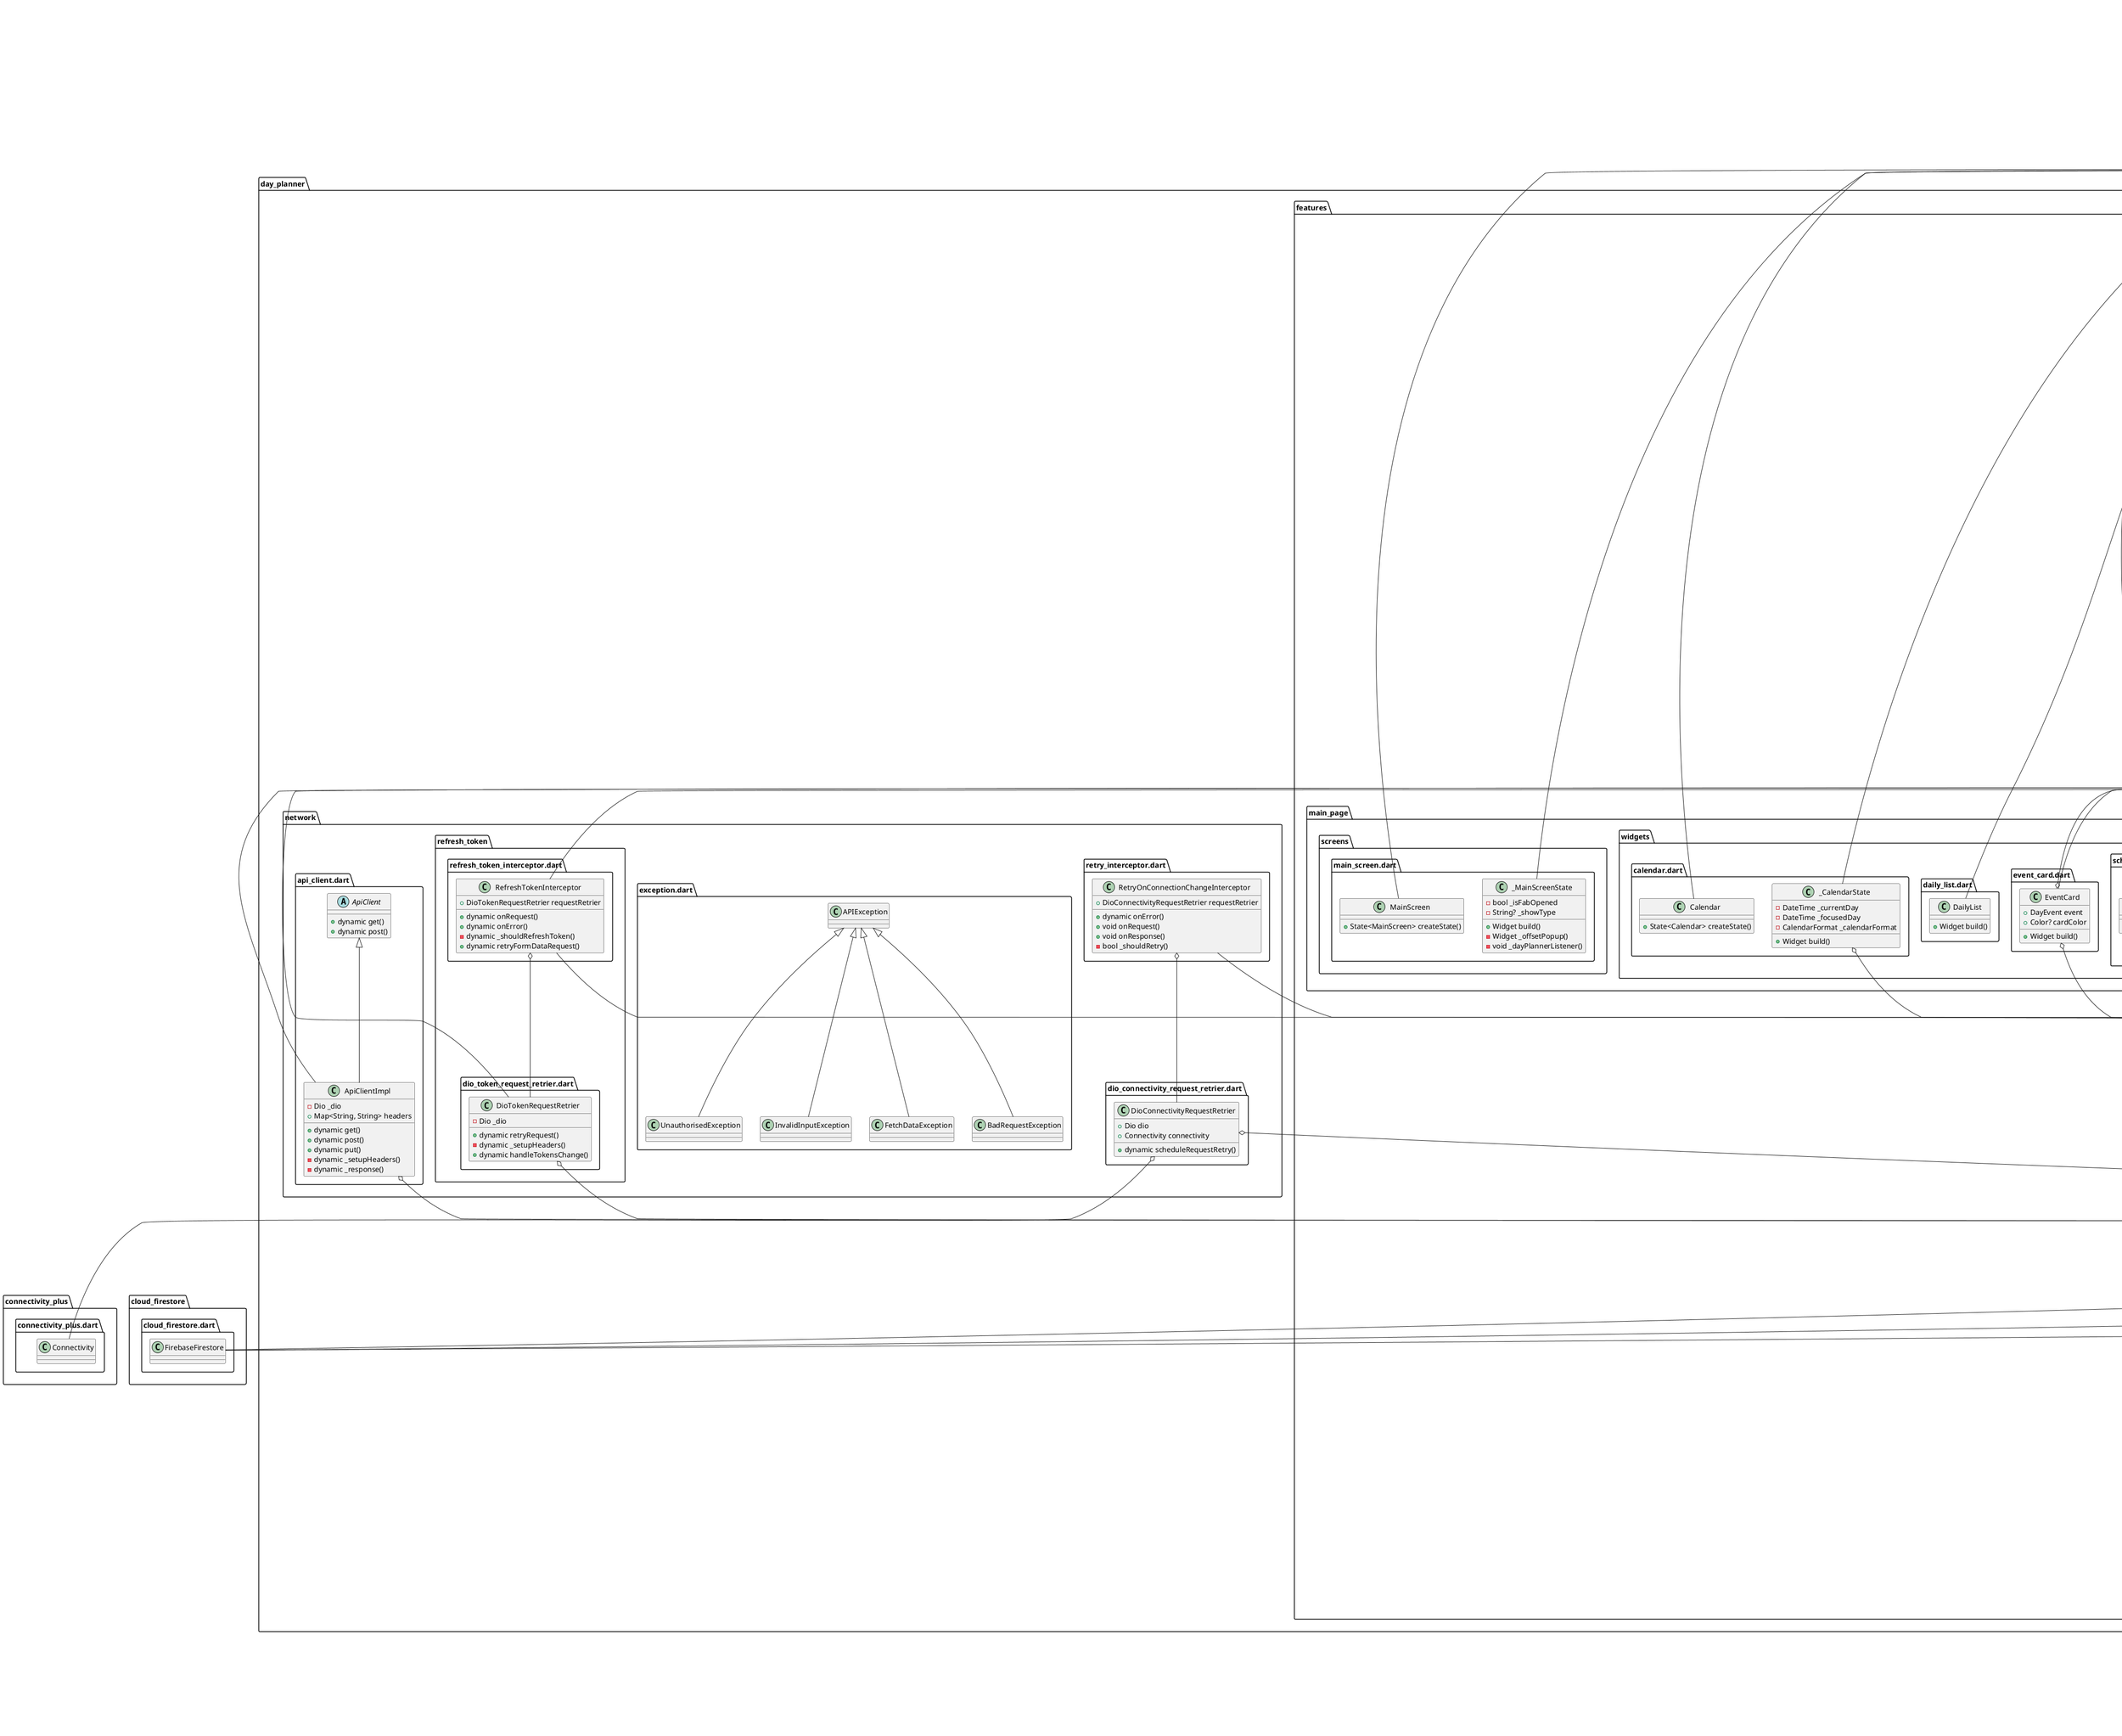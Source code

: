 @startuml
set namespaceSeparator ::

"flutter::src::widgets::framework.dart::State" <|-- "day_planner::application.dart::_ApplicationState"

class "day_planner::math_test.dart::ActivityRecommendation" {
  +List<DayEvent> events
  +Map<String, double> weights
  +Map<String, dynamic> analyzeUserActivities()
  +Map<String, double> normalize()
  +double aggregateScores()
  +List<String> recommendActivities()
}

"day_planner::network::exception.dart::APIException" <|-- "day_planner::network::exception.dart::FetchDataException"

class "day_planner::network::exception.dart::BadRequestException" {
}

"day_planner::network::exception.dart::APIException" <|-- "day_planner::network::exception.dart::BadRequestException"

class "day_planner::network::exception.dart::UnauthorisedException" {
}

"day_planner::network::exception.dart::APIException" <|-- "day_planner::network::exception.dart::UnauthorisedException"

class "day_planner::network::exception.dart::InvalidInputException" {
}

"day_planner::network::exception.dart::APIException" <|-- "day_planner::network::exception.dart::InvalidInputException"

class "day_planner::network::refresh_token::dio_token_request_retrier.dart::DioTokenRequestRetrier" {
  -Dio _dio
  +dynamic retryRequest()
  -dynamic _setupHeaders()
  +dynamic handleTokensChange()
}

"day_planner::network::refresh_token::dio_token_request_retrier.dart::DioTokenRequestRetrier" o-- "dio::src::dio.dart::Dio"
"day_planner::common::services::secure_cache.dart::SecureStorageMixin" <|-- "day_planner::network::refresh_token::dio_token_request_retrier.dart::DioTokenRequestRetrier"

class "day_planner::network::refresh_token::refresh_token_interceptor.dart::RefreshTokenInterceptor" {
  +DioTokenRequestRetrier requestRetrier
  +dynamic onRequest()
  +dynamic onError()
  -dynamic _shouldRefreshToken()
  +dynamic retryFormDataRequest()
}

"day_planner::network::refresh_token::refresh_token_interceptor.dart::RefreshTokenInterceptor" o-- "day_planner::network::refresh_token::dio_token_request_retrier.dart::DioTokenRequestRetrier"
"dio::src::dio_mixin.dart::Interceptor" <|-- "day_planner::network::refresh_token::refresh_token_interceptor.dart::RefreshTokenInterceptor"
"day_planner::common::services::secure_cache.dart::SecureStorageMixin" <|-- "day_planner::network::refresh_token::refresh_token_interceptor.dart::RefreshTokenInterceptor"

class "day_planner::network::retry_interceptor.dart::RetryOnConnectionChangeInterceptor" {
  +DioConnectivityRequestRetrier requestRetrier
  +dynamic onError()
  +void onRequest()
  +void onResponse()
  -bool _shouldRetry()
}

"day_planner::network::retry_interceptor.dart::RetryOnConnectionChangeInterceptor" o-- "day_planner::network::dio_connectivity_request_retrier.dart::DioConnectivityRequestRetrier"
"dio::src::dio_mixin.dart::Interceptor" <|-- "day_planner::network::retry_interceptor.dart::RetryOnConnectionChangeInterceptor"

class "day_planner::network::dio_connectivity_request_retrier.dart::DioConnectivityRequestRetrier" {
  +Dio dio
  +Connectivity connectivity
  +dynamic scheduleRequestRetry()
}

"day_planner::network::dio_connectivity_request_retrier.dart::DioConnectivityRequestRetrier" o-- "dio::src::dio.dart::Dio"
"day_planner::network::dio_connectivity_request_retrier.dart::DioConnectivityRequestRetrier" o-- "connectivity_plus::connectivity_plus.dart::Connectivity"

abstract class "day_planner::network::api_client.dart::ApiClient" {
  +dynamic get()
  +dynamic post()
}

class "day_planner::network::api_client.dart::ApiClientImpl" {
  -Dio _dio
  +Map<String, String> headers
  +dynamic get()
  +dynamic post()
  +dynamic put()
  -dynamic _setupHeaders()
  -dynamic _response()
}

"day_planner::network::api_client.dart::ApiClientImpl" o-- "dio::src::dio.dart::Dio"
"day_planner::network::api_client.dart::ApiClient" <|-- "day_planner::network::api_client.dart::ApiClientImpl"
"day_planner::common::services::secure_cache.dart::SecureStorageMixin" <|-- "day_planner::network::api_client.dart::ApiClientImpl"

abstract class "day_planner::features::day_planner::repositories::events_repository.dart::EventsRepository" {
  +dynamic addEvent()
  +dynamic updateEvent()
  +Stream<QuerySnapshot<DayEvent?>> dayEventStream()
  +dynamic deleteEvent()
  +dynamic addHealthData()
}

class "day_planner::features::day_planner::repositories::events_repository.dart::EventsRepositoryImpl" {
  -FirebaseFirestore _firebaseFirestore
  +dynamic addEvent()
  +dynamic updateEvent()
  +Stream<QuerySnapshot<DayEvent?>> dayEventStream()
  +dynamic deleteEvent()
  +dynamic addHealthData()
}

"day_planner::features::day_planner::repositories::events_repository.dart::EventsRepositoryImpl" o-- "cloud_firestore::cloud_firestore.dart::FirebaseFirestore"
"day_planner::features::day_planner::repositories::events_repository.dart::EventsRepository" <|-- "day_planner::features::day_planner::repositories::events_repository.dart::EventsRepositoryImpl"

class "day_planner::features::day_planner::models::day_event.dart::DayEvent" {
  +String docId
  +String name
  +String category
  +DateTime from
  +DateTime to
  +HealthModel? healthModel
  +List<Object?> props
  +Map<String, dynamic> toJson()
}

"day_planner::features::day_planner::models::day_event.dart::DayEvent" o-- "day_planner::features::health::models::health_model.dart::HealthModel"
"equatable::src::equatable.dart::Equatable" <|-- "day_planner::features::day_planner::models::day_event.dart::DayEvent"

class "day_planner::features::day_planner::models::add_event.dart::AddEventModel" {
  +String name
  +String category
  +DateTime from
  +DateTime to
  +List<Object?> props
  +Map<String, dynamic> toJson()
}

"equatable::src::equatable.dart::Equatable" <|-- "day_planner::features::day_planner::models::add_event.dart::AddEventModel"

class "day_planner::features::day_planner::models::day_planner_status.dart::DayPlannerStatus" {
  +int index
  {static} +List<DayPlannerStatus> values
  {static} +DayPlannerStatus initial
  {static} +DayPlannerStatus loading
  {static} +DayPlannerStatus success
  {static} +DayPlannerStatus updated
  {static} +DayPlannerStatus error
}

"day_planner::features::day_planner::models::day_planner_status.dart::DayPlannerStatus" o-- "day_planner::features::day_planner::models::day_planner_status.dart::DayPlannerStatus"
"dart::core::Enum" <|-- "day_planner::features::day_planner::models::day_planner_status.dart::DayPlannerStatus"

class "day_planner::features::day_planner::models::new_date_time_status.dart::NewDateTimeStatus" {
  +int index
  {static} +List<NewDateTimeStatus> values
  {static} +NewDateTimeStatus initial
  {static} +NewDateTimeStatus checking
  {static} +NewDateTimeStatus success
  {static} +NewDateTimeStatus rangeError
  {static} +NewDateTimeStatus placedError
}

"day_planner::features::day_planner::models::new_date_time_status.dart::NewDateTimeStatus" o-- "day_planner::features::day_planner::models::new_date_time_status.dart::NewDateTimeStatus"
"dart::core::Enum" <|-- "day_planner::features::day_planner::models::new_date_time_status.dart::NewDateTimeStatus"

class "day_planner::features::day_planner::models::current_day_status.dart::CurrentDayStatus" {
  +int index
  {static} +List<CurrentDayStatus> values
  {static} +CurrentDayStatus initial
  {static} +CurrentDayStatus success
  {static} +CurrentDayStatus error
}

"day_planner::features::day_planner::models::current_day_status.dart::CurrentDayStatus" o-- "day_planner::features::day_planner::models::current_day_status.dart::CurrentDayStatus"
"dart::core::Enum" <|-- "day_planner::features::day_planner::models::current_day_status.dart::CurrentDayStatus"

class "day_planner::features::day_planner::screens::view_event_screen.dart::ViewEventScreen" {
  +DayEvent dayEvent
  +State<ViewEventScreen> createState()
}

"day_planner::features::day_planner::screens::view_event_screen.dart::ViewEventScreen" o-- "day_planner::features::day_planner::models::day_event.dart::DayEvent"
"flutter::src::widgets::framework.dart::StatefulWidget" <|-- "day_planner::features::day_planner::screens::view_event_screen.dart::ViewEventScreen"

class "day_planner::features::day_planner::screens::view_event_screen.dart::_ViewEventScreenState" {
  +DayEvent dayEvent
  +void initState()
  +Widget build()
}

"day_planner::features::day_planner::screens::view_event_screen.dart::_ViewEventScreenState" o-- "day_planner::features::day_planner::models::day_event.dart::DayEvent"
"flutter::src::widgets::framework.dart::State" <|-- "day_planner::features::day_planner::screens::view_event_screen.dart::_ViewEventScreenState"

class "day_planner::features::day_planner::screens::add_event_screen.dart::AddEventScreen" {
  +bool isEditMode
  +DayEvent? dayEvent
  +State<AddEventScreen> createState()
}

"day_planner::features::day_planner::screens::add_event_screen.dart::AddEventScreen" o-- "day_planner::features::day_planner::models::day_event.dart::DayEvent"
"flutter::src::widgets::framework.dart::StatefulWidget" <|-- "day_planner::features::day_planner::screens::add_event_screen.dart::AddEventScreen"

class "day_planner::features::day_planner::screens::add_event_screen.dart::_AddEventScreenState" {
  -String? _category
  -TimeOfDay _from
  -TimeOfDay _to
  -TextEditingController _nameController
  +bool isTimeValid
  -String _timeErrorText
  -GlobalKey<FormState> _formKey
  +void initState()
  +Widget build()
  -void _handleAddButtonPress()
  -Widget _timeSelect()
  -DateTime? _formatAndValidateTime()
  -void _dayPlannerListener()
}

"day_planner::features::day_planner::screens::add_event_screen.dart::_AddEventScreenState" o-- "flutter::src::material::time.dart::TimeOfDay"
"day_planner::features::day_planner::screens::add_event_screen.dart::_AddEventScreenState" o-- "flutter::src::widgets::editable_text.dart::TextEditingController"
"day_planner::features::day_planner::screens::add_event_screen.dart::_AddEventScreenState" o-- "flutter::src::widgets::framework.dart::GlobalKey<FormState>"
"flutter::src::widgets::framework.dart::State" <|-- "day_planner::features::day_planner::screens::add_event_screen.dart::_AddEventScreenState"

class "day_planner::features::day_planner::screens::add_event_screen.dart::CalendarDialog" {
  +DayEvent? editedEvent
  +Widget build()
}

"day_planner::features::day_planner::screens::add_event_screen.dart::CalendarDialog" o-- "day_planner::features::day_planner::models::day_event.dart::DayEvent"
"flutter::src::widgets::framework.dart::StatelessWidget" <|-- "day_planner::features::day_planner::screens::add_event_screen.dart::CalendarDialog"

class "day_planner::features::day_planner::widgets::event_steps_data.dart::EventStepsData" {
  +HealthModel healthModel
  +State<EventStepsData> createState()
}

"day_planner::features::day_planner::widgets::event_steps_data.dart::EventStepsData" o-- "day_planner::features::health::models::health_model.dart::HealthModel"
"flutter::src::widgets::framework.dart::StatefulWidget" <|-- "day_planner::features::day_planner::widgets::event_steps_data.dart::EventStepsData"

class "day_planner::features::day_planner::widgets::event_steps_data.dart::_EventStepsDataState" {
  -bool _isExpanded
  -int _collapseLimit
  -void _toggleExpand()
  +Widget build()
}

"flutter::src::widgets::framework.dart::State" <|-- "day_planner::features::day_planner::widgets::event_steps_data.dart::_EventStepsDataState"

class "day_planner::features::day_planner::widgets::time_range_input.dart::TimeRangeInput" {
  +TimeOfDay? from
  +TimeOfDay? to
  +String? editedDocId
  +_TimeRangeInputState createState()
}

"day_planner::features::day_planner::widgets::time_range_input.dart::TimeRangeInput" o-- "flutter::src::material::time.dart::TimeOfDay"
"flutter::src::widgets::framework.dart::StatefulWidget" <|-- "day_planner::features::day_planner::widgets::time_range_input.dart::TimeRangeInput"

class "day_planner::features::day_planner::widgets::time_range_input.dart::_TimeRangeInputState" {
  -TextEditingController _startTimeController
  -TextEditingController _endTimeController
  -Timer? _debounceTimer
  +void initState()
  -void _handleTimeChange()
  -void _triggerFunction()
  +DateTime? parseDateTime()
  +void dispose()
  +Widget build()
}

"day_planner::features::day_planner::widgets::time_range_input.dart::_TimeRangeInputState" o-- "flutter::src::widgets::editable_text.dart::TextEditingController"
"day_planner::features::day_planner::widgets::time_range_input.dart::_TimeRangeInputState" o-- "dart::async::Timer"
"flutter::src::widgets::framework.dart::State" <|-- "day_planner::features::day_planner::widgets::time_range_input.dart::_TimeRangeInputState"

class "day_planner::features::day_planner::widgets::time_range_input.dart::TimeInputFormatter" {
  +TextEditingValue formatEditUpdate()
}

"flutter::src::services::text_formatter.dart::TextInputFormatter" <|-- "day_planner::features::day_planner::widgets::time_range_input.dart::TimeInputFormatter"

class "day_planner::features::day_planner::widgets::event_heart_rate_data.dart::EventHeartRateData" {
  +HealthModel healthModel
  +State<EventHeartRateData> createState()
}

"day_planner::features::day_planner::widgets::event_heart_rate_data.dart::EventHeartRateData" o-- "day_planner::features::health::models::health_model.dart::HealthModel"
"flutter::src::widgets::framework.dart::StatefulWidget" <|-- "day_planner::features::day_planner::widgets::event_heart_rate_data.dart::EventHeartRateData"

class "day_planner::features::day_planner::widgets::event_heart_rate_data.dart::_EventHeartRateDataState" {
  -bool _isExpanded
  -int _collapseLimit
  -void _toggleExpand()
  +Widget build()
}

"flutter::src::widgets::framework.dart::State" <|-- "day_planner::features::day_planner::widgets::event_heart_rate_data.dart::_EventHeartRateDataState"

class "day_planner::features::day_planner::widgets::data_container.dart::DataContainer" {
  +Widget child
  +Widget build()
}

"day_planner::features::day_planner::widgets::data_container.dart::DataContainer" o-- "flutter::src::widgets::framework.dart::Widget"
"flutter::src::widgets::framework.dart::StatelessWidget" <|-- "day_planner::features::day_planner::widgets::data_container.dart::DataContainer"

class "day_planner::features::day_planner::widgets::event_kcal_data.dart::EventKcalData" {
  +HealthModel healthModel
  +Widget build()
}

"day_planner::features::day_planner::widgets::event_kcal_data.dart::EventKcalData" o-- "day_planner::features::health::models::health_model.dart::HealthModel"
"flutter::src::widgets::framework.dart::StatelessWidget" <|-- "day_planner::features::day_planner::widgets::event_kcal_data.dart::EventKcalData"

abstract class "day_planner::features::day_planner::bloc::day_planner_event.dart::DayPlannerEvent" {
}

class "day_planner::features::day_planner::bloc::day_planner_event.dart::AddNewEvent" {
  +String name
  +String category
  +DateTime from
  +DateTime to
}

"day_planner::features::day_planner::bloc::day_planner_event.dart::DayPlannerEvent" <|-- "day_planner::features::day_planner::bloc::day_planner_event.dart::AddNewEvent"

class "day_planner::features::day_planner::bloc::day_planner_event.dart::UpdateEvent" {
  +DayEvent dayEvent
}

"day_planner::features::day_planner::bloc::day_planner_event.dart::UpdateEvent" o-- "day_planner::features::day_planner::models::day_event.dart::DayEvent"
"day_planner::features::day_planner::bloc::day_planner_event.dart::DayPlannerEvent" <|-- "day_planner::features::day_planner::bloc::day_planner_event.dart::UpdateEvent"

class "day_planner::features::day_planner::bloc::day_planner_event.dart::SetDay" {
  +DateTime day
}

"day_planner::features::day_planner::bloc::day_planner_event.dart::DayPlannerEvent" <|-- "day_planner::features::day_planner::bloc::day_planner_event.dart::SetDay"

class "day_planner::features::day_planner::bloc::day_planner_event.dart::ListenToDay" {
  +DateTime day
}

"day_planner::features::day_planner::bloc::day_planner_event.dart::DayPlannerEvent" <|-- "day_planner::features::day_planner::bloc::day_planner_event.dart::ListenToDay"

class "day_planner::features::day_planner::bloc::day_planner_event.dart::ListenToCurrentDay" {
}

"day_planner::features::day_planner::bloc::day_planner_event.dart::DayPlannerEvent" <|-- "day_planner::features::day_planner::bloc::day_planner_event.dart::ListenToCurrentDay"

class "day_planner::features::day_planner::bloc::day_planner_event.dart::DeleteEvent" {
  +String docId
  +DateTime day
}

"day_planner::features::day_planner::bloc::day_planner_event.dart::DayPlannerEvent" <|-- "day_planner::features::day_planner::bloc::day_planner_event.dart::DeleteEvent"

class "day_planner::features::day_planner::bloc::day_planner_event.dart::FetchHealthData" {
  +bool onlyCurrentEvent
  +List<DayEvent>? eventsToFetch
}

"day_planner::features::day_planner::bloc::day_planner_event.dart::DayPlannerEvent" <|-- "day_planner::features::day_planner::bloc::day_planner_event.dart::FetchHealthData"

class "day_planner::features::day_planner::bloc::day_planner_event.dart::StartTimer" {
}

"day_planner::features::day_planner::bloc::day_planner_event.dart::DayPlannerEvent" <|-- "day_planner::features::day_planner::bloc::day_planner_event.dart::StartTimer"

class "day_planner::features::day_planner::bloc::day_planner_event.dart::ValidateNewEventDateTime" {
  +DateTime from
  +DateTime to
  +String? docId
  +bool isEditMode
}

"day_planner::features::day_planner::bloc::day_planner_event.dart::DayPlannerEvent" <|-- "day_planner::features::day_planner::bloc::day_planner_event.dart::ValidateNewEventDateTime"

class "day_planner::features::day_planner::bloc::day_planner_event.dart::ClearAddStatus" {
}

"day_planner::features::day_planner::bloc::day_planner_event.dart::DayPlannerEvent" <|-- "day_planner::features::day_planner::bloc::day_planner_event.dart::ClearAddStatus"

class "day_planner::features::day_planner::bloc::day_planner_state.dart::DayPlannerState" {
  +DayPlannerStatus dayPlannerStatus
  +CurrentDayStatus currentDayStatus
  +DateTime? day
  +AddEventModel? addEventModel
  +List<DayEvent> dayEvents
  +List<DayEvent> currentDayEvents
  +String? errorMessage
  +NewDateTimeStatus newDateTimeStatus
  +List<Object?> props
  +DayPlannerState copyWith()
}

"day_planner::features::day_planner::bloc::day_planner_state.dart::DayPlannerState" o-- "day_planner::features::day_planner::models::day_planner_status.dart::DayPlannerStatus"
"day_planner::features::day_planner::bloc::day_planner_state.dart::DayPlannerState" o-- "day_planner::features::day_planner::models::current_day_status.dart::CurrentDayStatus"
"day_planner::features::day_planner::bloc::day_planner_state.dart::DayPlannerState" o-- "day_planner::features::day_planner::models::add_event.dart::AddEventModel"
"day_planner::features::day_planner::bloc::day_planner_state.dart::DayPlannerState" o-- "day_planner::features::day_planner::models::new_date_time_status.dart::NewDateTimeStatus"
"equatable::src::equatable.dart::Equatable" <|-- "day_planner::features::day_planner::bloc::day_planner_state.dart::DayPlannerState"

class "day_planner::features::day_planner::bloc::day_planner_bloc.dart::DayPlannerBloc" {
  -EventsRepository _eventsRepository
  -HealthService _healthService
  -Timer _timer
  -dynamic _onAddNewEvent()
  -dynamic _onUpdateEvent()
  -void _onSetDay()
  -dynamic _onListenToCurrentDay()
  -dynamic _onListenToDay()
  -dynamic _onDeleteEvent()
  -dynamic _onFetchHealthData()
  -void _onStartTimer()
  -void _onValidateNewEventDateTime()
  -void _onClearAddStatus()
  -List<DayEvent> _getEventsForHealthUpdate()
  -DayEvent? _getCurrentEvent()
  -HealthModel _sortHealthData()
}

"day_planner::features::day_planner::bloc::day_planner_bloc.dart::DayPlannerBloc" o-- "day_planner::features::day_planner::repositories::events_repository.dart::EventsRepository"
"day_planner::features::day_planner::bloc::day_planner_bloc.dart::DayPlannerBloc" o-- "day_planner::features::health::services::health.dart::HealthService"
"day_planner::features::day_planner::bloc::day_planner_bloc.dart::DayPlannerBloc" o-- "dart::async::Timer"
"bloc::src::bloc.dart::Bloc" <|-- "day_planner::features::day_planner::bloc::day_planner_bloc.dart::DayPlannerBloc"

class "day_planner::features::tab_switcher::cubit::tab_switch_cubit.dart::TabsSwitchCubit" {
  +void setTab()
}

"bloc::src::cubit.dart::Cubit" <|-- "day_planner::features::tab_switcher::cubit::tab_switch_cubit.dart::TabsSwitchCubit"

class "day_planner::features::tab_switcher::cubit::tab_switch_cubit.dart::TabsSwitchState" {
  +TabScreen tab
  +String toString()
}

"day_planner::features::tab_switcher::cubit::tab_switch_cubit.dart::TabsSwitchState" o-- "day_planner::features::tab_switcher::cubit::tab_switch_cubit.dart::TabScreen"

class "day_planner::features::tab_switcher::cubit::tab_switch_cubit.dart::TabScreen" {
  +int index
  {static} +List<TabScreen> values
  {static} +TabScreen main
  {static} +TabScreen profile
}

"day_planner::features::tab_switcher::cubit::tab_switch_cubit.dart::TabScreen" o-- "day_planner::features::tab_switcher::cubit::tab_switch_cubit.dart::TabScreen"
"dart::core::Enum" <|-- "day_planner::features::tab_switcher::cubit::tab_switch_cubit.dart::TabScreen"

abstract class "day_planner::features::auth::repositories::auth_repository.dart::AuthRepository" {
  +dynamic verifyPhoneNumber()
  +dynamic signInWithSmsCode()
  +dynamic logOut()
}

class "day_planner::features::auth::repositories::auth_repository.dart::AuthRepositoryImpl" {
  +AuthService authService
  +dynamic verifyPhoneNumber()
  +dynamic signInWithSmsCode()
  +dynamic logOut()
}

"day_planner::features::auth::repositories::auth_repository.dart::AuthRepositoryImpl" o-- "day_planner::features::auth::services::auth_service.dart::AuthService"
"day_planner::features::auth::repositories::auth_repository.dart::AuthRepository" <|-- "day_planner::features::auth::repositories::auth_repository.dart::AuthRepositoryImpl"

class "day_planner::features::auth::screens::phone_verification_screen.dart::PhoneVerificationScreen" {
  +State<PhoneVerificationScreen> createState()
}

"flutter::src::widgets::framework.dart::StatefulWidget" <|-- "day_planner::features::auth::screens::phone_verification_screen.dart::PhoneVerificationScreen"

class "day_planner::features::auth::screens::phone_verification_screen.dart::_PhoneVerificationScreenState" {
  -TextEditingController _controller
  +FocusNode focusNode
  +Widget build()
  -void _loginListener()
}

"day_planner::features::auth::screens::phone_verification_screen.dart::_PhoneVerificationScreenState" o-- "flutter::src::widgets::editable_text.dart::TextEditingController"
"day_planner::features::auth::screens::phone_verification_screen.dart::_PhoneVerificationScreenState" o-- "flutter::src::widgets::focus_manager.dart::FocusNode"
"flutter::src::widgets::framework.dart::State" <|-- "day_planner::features::auth::screens::phone_verification_screen.dart::_PhoneVerificationScreenState"

class "day_planner::features::auth::screens::auth_screen.dart::AuthScreen" {
  +State<AuthScreen> createState()
}

"flutter::src::widgets::framework.dart::StatefulWidget" <|-- "day_planner::features::auth::screens::auth_screen.dart::AuthScreen"

class "day_planner::features::auth::screens::auth_screen.dart::_AuthScreenState" {
  -TextEditingController _controller
  -PhoneNumber? _phoneNumber
  -bool _isPhoneNumberValid
  +Widget build()
  -void _handlePhoneNumber()
  +bool isValid()
  -void _authListener()
}

"day_planner::features::auth::screens::auth_screen.dart::_AuthScreenState" o-- "flutter::src::widgets::editable_text.dart::TextEditingController"
"day_planner::features::auth::screens::auth_screen.dart::_AuthScreenState" o-- "intl_phone_number_input::src::utils::phone_number.dart::PhoneNumber"
"flutter::src::widgets::framework.dart::State" <|-- "day_planner::features::auth::screens::auth_screen.dart::_AuthScreenState"

class "day_planner::features::auth::services::auth_service.dart::AuthService" {
  -FirebaseAuth _firebaseAuth
  +dynamic verifyPhoneNumber()
  +dynamic signInWithSmsCode()
  +dynamic logOut()
}

"day_planner::features::auth::services::auth_service.dart::AuthService" o-- "firebase_auth::firebase_auth.dart::FirebaseAuth"

class "day_planner::features::auth::bloc::auth_bloc.dart::AuthBloc" {
  -AuthRepository _authRepository
  -dynamic _onVerifyPhoneNumber()
  -void _onSignInWithPhoneNumberFailed()
  -dynamic _onUpdatePhoneToken()
  -dynamic _onSignInWithSmsCode()
  -dynamic _onLogOut()
  -void _onSetAuthStatus()
}

"day_planner::features::auth::bloc::auth_bloc.dart::AuthBloc" o-- "day_planner::features::auth::repositories::auth_repository.dart::AuthRepository"
"bloc::src::bloc.dart::Bloc" <|-- "day_planner::features::auth::bloc::auth_bloc.dart::AuthBloc"

abstract class "day_planner::features::auth::bloc::auth_bloc.dart::AuthEvent" {
}

class "day_planner::features::auth::bloc::auth_bloc.dart::VerifyPhoneNumber" {
  +PhoneNumber phoneNumber
}

"day_planner::features::auth::bloc::auth_bloc.dart::VerifyPhoneNumber" o-- "intl_phone_number_input::src::utils::phone_number.dart::PhoneNumber"
"day_planner::features::auth::bloc::auth_bloc.dart::AuthEvent" <|-- "day_planner::features::auth::bloc::auth_bloc.dart::VerifyPhoneNumber"

class "day_planner::features::auth::bloc::auth_bloc.dart::UpdatePhoneToken" {
  +String verificationId
}

"day_planner::features::auth::bloc::auth_bloc.dart::AuthEvent" <|-- "day_planner::features::auth::bloc::auth_bloc.dart::UpdatePhoneToken"

class "day_planner::features::auth::bloc::auth_bloc.dart::SignInWithSmsCode" {
  +String smsCode
}

"day_planner::features::auth::bloc::auth_bloc.dart::AuthEvent" <|-- "day_planner::features::auth::bloc::auth_bloc.dart::SignInWithSmsCode"

class "day_planner::features::auth::bloc::auth_bloc.dart::SignInWithPhoneNumberFailed" {
}

"day_planner::features::auth::bloc::auth_bloc.dart::AuthEvent" <|-- "day_planner::features::auth::bloc::auth_bloc.dart::SignInWithPhoneNumberFailed"

class "day_planner::features::auth::bloc::auth_bloc.dart::SetAuthStatus" {
  +AuthStatus status
}

"day_planner::features::auth::bloc::auth_bloc.dart::SetAuthStatus" o-- "day_planner::features::auth::bloc::auth_bloc.dart::AuthStatus"
"day_planner::features::auth::bloc::auth_bloc.dart::AuthEvent" <|-- "day_planner::features::auth::bloc::auth_bloc.dart::SetAuthStatus"

class "day_planner::features::auth::bloc::auth_bloc.dart::LogOut" {
}

"day_planner::features::auth::bloc::auth_bloc.dart::AuthEvent" <|-- "day_planner::features::auth::bloc::auth_bloc.dart::LogOut"

class "day_planner::features::auth::bloc::auth_bloc.dart::AuthState" {
  +String? phoneNumber
  +String verificationId
  +LoginStatus loginStatus
  +AuthStatus authStatus
  +bool isNewUser
  +List<Object?> props
  +AuthState copyWith()
}

"day_planner::features::auth::bloc::auth_bloc.dart::AuthState" o-- "day_planner::features::auth::bloc::auth_bloc.dart::LoginStatus"
"day_planner::features::auth::bloc::auth_bloc.dart::AuthState" o-- "day_planner::features::auth::bloc::auth_bloc.dart::AuthStatus"
"equatable::src::equatable.dart::Equatable" <|-- "day_planner::features::auth::bloc::auth_bloc.dart::AuthState"

class "day_planner::features::auth::bloc::auth_bloc.dart::LoginStatus" {
  +int index
  {static} +List<LoginStatus> values
  {static} +LoginStatus initial
  {static} +LoginStatus error
  {static} +LoginStatus success
  {static} +LoginStatus loading
  {static} +LoginStatus codeSent
}

"day_planner::features::auth::bloc::auth_bloc.dart::LoginStatus" o-- "day_planner::features::auth::bloc::auth_bloc.dart::LoginStatus"
"dart::core::Enum" <|-- "day_planner::features::auth::bloc::auth_bloc.dart::LoginStatus"

class "day_planner::features::auth::bloc::auth_bloc.dart::AuthStatus" {
  +int index
  {static} +List<AuthStatus> values
  {static} +AuthStatus loggedIn
  {static} +AuthStatus loggedOut
}

"day_planner::features::auth::bloc::auth_bloc.dart::AuthStatus" o-- "day_planner::features::auth::bloc::auth_bloc.dart::AuthStatus"
"dart::core::Enum" <|-- "day_planner::features::auth::bloc::auth_bloc.dart::AuthStatus"

class "day_planner::features::health::models::kcal.dart::Kcal" {
  +double kcal
  +DateTime dateTime
  +List<Object?> props
  +Map<String, dynamic> toJson()
}

"equatable::src::equatable.dart::Equatable" <|-- "day_planner::features::health::models::kcal.dart::Kcal"

class "day_planner::features::health::models::steps.dart::Steps" {
  +int steps
  +DateTime dateTime
  +List<Object?> props
  +Map<String, dynamic> toJson()
}

"equatable::src::equatable.dart::Equatable" <|-- "day_planner::features::health::models::steps.dart::Steps"

class "day_planner::features::health::models::health_model.dart::HealthModel" {
  +List<Steps>? steps
  +List<HeartRate>? heartRate
  +List<Kcal>? kcal
  +int? bloodPressure
  +int? totalSteps
  +int? averageHeartRate
  +double? totalKcal
  +List<Object?> props
  +Map<String, dynamic> toJson()
}

"equatable::src::equatable.dart::Equatable" <|-- "day_planner::features::health::models::health_model.dart::HealthModel"

class "day_planner::features::health::models::heart_rate.dart::HeartRate" {
  +int heartRate
  +DateTime dateTime
  +List<Object?> props
  +Map<String, dynamic> toJson()
}

"equatable::src::equatable.dart::Equatable" <|-- "day_planner::features::health::models::heart_rate.dart::HeartRate"

class "day_planner::features::health::services::health.dart::HealthService" {
  -Health _health
  +List<HealthDataType> types
  {static} +Map<HealthDataType, HealthDataAggregateMethod> methods
  +dynamic init()
  +dynamic requestPermission()
  +dynamic fetchHealthData()
}

"day_planner::features::health::services::health.dart::HealthService" o-- "health::health.dart::Health"

class "day_planner::features::health::services::health.dart::HealthDataAggregateMethod" {
  +int index
  {static} +List<HealthDataAggregateMethod> values
  {static} +HealthDataAggregateMethod sum
  {static} +HealthDataAggregateMethod average
}

"day_planner::features::health::services::health.dart::HealthDataAggregateMethod" o-- "day_planner::features::health::services::health.dart::HealthDataAggregateMethod"
"dart::core::Enum" <|-- "day_planner::features::health::services::health.dart::HealthDataAggregateMethod"

class "day_planner::features::health::bloc::health_bloc.dart::HealthBloc" {
  -HealthService _healthService
  -dynamic _onInitHealth()
}

"day_planner::features::health::bloc::health_bloc.dart::HealthBloc" o-- "day_planner::features::health::services::health.dart::HealthService"
"bloc::src::bloc.dart::Bloc" <|-- "day_planner::features::health::bloc::health_bloc.dart::HealthBloc"

abstract class "day_planner::features::health::bloc::health_bloc.dart::HealthEvent" {
}

class "day_planner::features::health::bloc::health_bloc.dart::InitHealth" {
}

"day_planner::features::health::bloc::health_bloc.dart::HealthEvent" <|-- "day_planner::features::health::bloc::health_bloc.dart::InitHealth"

class "day_planner::features::health::bloc::health_bloc.dart::HealthState" {
  +HealthInitStatus healthInitStatus
  +List<Object?> props
  +HealthState copyWith()
}

"day_planner::features::health::bloc::health_bloc.dart::HealthState" o-- "day_planner::features::health::bloc::health_bloc.dart::HealthInitStatus"
"equatable::src::equatable.dart::Equatable" <|-- "day_planner::features::health::bloc::health_bloc.dart::HealthState"

class "day_planner::features::health::bloc::health_bloc.dart::HealthInitStatus" {
  +int index
  {static} +List<HealthInitStatus> values
  {static} +HealthInitStatus initial
  {static} +HealthInitStatus loading
  {static} +HealthInitStatus success
  {static} +HealthInitStatus declined
  {static} +HealthInitStatus error
}

"day_planner::features::health::bloc::health_bloc.dart::HealthInitStatus" o-- "day_planner::features::health::bloc::health_bloc.dart::HealthInitStatus"
"dart::core::Enum" <|-- "day_planner::features::health::bloc::health_bloc.dart::HealthInitStatus"

abstract class "day_planner::features::profile::repositories::profile_repository.dart::ProfileRepository" {
  +dynamic addProfile()
  +Query<UserProfile> fetchUser()
  +dynamic updateUser()
}

class "day_planner::features::profile::repositories::profile_repository.dart::ProfileRepositoryImpl" {
  -FirebaseFirestore _firebaseFirestore
  +dynamic addProfile()
  +Query<UserProfile> fetchUser()
  +dynamic updateUser()
}

"day_planner::features::profile::repositories::profile_repository.dart::ProfileRepositoryImpl" o-- "cloud_firestore::cloud_firestore.dart::FirebaseFirestore"
"day_planner::features::profile::repositories::profile_repository.dart::ProfileRepository" <|-- "day_planner::features::profile::repositories::profile_repository.dart::ProfileRepositoryImpl"

class "day_planner::features::profile::models::user_profile.dart::UserProfile" {
  +String uid
  +String name
  +String phoneNumber
  +List<Object?> props
  +Map<String, dynamic> toJson()
}

"equatable::src::equatable.dart::Equatable" <|-- "day_planner::features::profile::models::user_profile.dart::UserProfile"

class "day_planner::features::profile::screens::profile_screen.dart::ProfileScreen" {
  +State<ProfileScreen> createState()
}

"flutter::src::widgets::framework.dart::StatefulWidget" <|-- "day_planner::features::profile::screens::profile_screen.dart::ProfileScreen"

class "day_planner::features::profile::screens::profile_screen.dart::_ProfileScreenState" {
  -TextEditingController _nameController
  -bool _isEditMode
  +Widget build()
  -void _profileListener()
}

"day_planner::features::profile::screens::profile_screen.dart::_ProfileScreenState" o-- "flutter::src::widgets::editable_text.dart::TextEditingController"
"flutter::src::widgets::framework.dart::State" <|-- "day_planner::features::profile::screens::profile_screen.dart::_ProfileScreenState"

class "day_planner::features::profile::bloc::profile_state.dart::ProfileState" {
  +UserProfile? userProfile
  +ProfileStatus profileStatus
  +List<Object?> props
  +ProfileState copyWith()
}

"day_planner::features::profile::bloc::profile_state.dart::ProfileState" o-- "day_planner::features::profile::models::user_profile.dart::UserProfile"
"day_planner::features::profile::bloc::profile_state.dart::ProfileState" o-- "day_planner::features::profile::bloc::profile_state.dart::ProfileStatus"
"equatable::src::equatable.dart::Equatable" <|-- "day_planner::features::profile::bloc::profile_state.dart::ProfileState"

class "day_planner::features::profile::bloc::profile_state.dart::ProfileStatus" {
  +int index
  {static} +List<ProfileStatus> values
  {static} +ProfileStatus initial
  {static} +ProfileStatus loading
  {static} +ProfileStatus success
  {static} +ProfileStatus error
}

"day_planner::features::profile::bloc::profile_state.dart::ProfileStatus" o-- "day_planner::features::profile::bloc::profile_state.dart::ProfileStatus"
"dart::core::Enum" <|-- "day_planner::features::profile::bloc::profile_state.dart::ProfileStatus"

class "day_planner::features::profile::bloc::profile_bloc.dart::ProfileBloc" {
  -ProfileRepository _profileRepository
  -dynamic _onAddUser()
  -void _onListenToUser()
  -void _onFetchUser()
  -void _onUpdateUser()
}

"day_planner::features::profile::bloc::profile_bloc.dart::ProfileBloc" o-- "day_planner::features::profile::repositories::profile_repository.dart::ProfileRepository"
"bloc::src::bloc.dart::Bloc" <|-- "day_planner::features::profile::bloc::profile_bloc.dart::ProfileBloc"

class "day_planner::features::profile::bloc::profile_event.dart::ProfileEvent" {
}

class "day_planner::features::profile::bloc::profile_event.dart::AddUser" {
  +User user
}

"day_planner::features::profile::bloc::profile_event.dart::AddUser" o-- "firebase_auth::firebase_auth.dart::User"
"day_planner::features::profile::bloc::profile_event.dart::ProfileEvent" <|-- "day_planner::features::profile::bloc::profile_event.dart::AddUser"

class "day_planner::features::profile::bloc::profile_event.dart::ListenToUser" {
}

"day_planner::features::profile::bloc::profile_event.dart::ProfileEvent" <|-- "day_planner::features::profile::bloc::profile_event.dart::ListenToUser"

class "day_planner::features::profile::bloc::profile_event.dart::FetchUser" {
  +UserProfile userProfile
}

"day_planner::features::profile::bloc::profile_event.dart::FetchUser" o-- "day_planner::features::profile::models::user_profile.dart::UserProfile"
"day_planner::features::profile::bloc::profile_event.dart::ProfileEvent" <|-- "day_planner::features::profile::bloc::profile_event.dart::FetchUser"

class "day_planner::features::profile::bloc::profile_event.dart::UpdateUser" {
  +String? name
}

"day_planner::features::profile::bloc::profile_event.dart::ProfileEvent" <|-- "day_planner::features::profile::bloc::profile_event.dart::UpdateUser"

class "day_planner::features::theme::theme_info.dart::TextStyles" {
  {static} +TextStyle notifierTextLabel
}

"day_planner::features::theme::theme_info.dart::TextStyles" o-- "flutter::src::painting::text_style.dart::TextStyle"

class "day_planner::features::theme::theme_info.dart::MaterialTheme" {
  +TextTheme textTheme
  +List<ExtendedColor> extendedColors
  {static} +MaterialScheme lightScheme()
  +ThemeData light()
  {static} +MaterialScheme lightMediumContrastScheme()
  +ThemeData lightMediumContrast()
  {static} +MaterialScheme lightHighContrastScheme()
  +ThemeData lightHighContrast()
  {static} +MaterialScheme darkScheme()
  +ThemeData dark()
  {static} +MaterialScheme darkMediumContrastScheme()
  +ThemeData darkMediumContrast()
  {static} +MaterialScheme darkHighContrastScheme()
  +ThemeData darkHighContrast()
  +ThemeData theme()
}

"day_planner::features::theme::theme_info.dart::MaterialTheme" o-- "flutter::src::material::text_theme.dart::TextTheme"

class "day_planner::features::theme::theme_info.dart::MaterialScheme" {
  +Brightness brightness
  +Color primary
  +Color surfaceTint
  +Color onPrimary
  +Color primaryContainer
  +Color onPrimaryContainer
  +Color secondary
  +Color onSecondary
  +Color secondaryContainer
  +Color onSecondaryContainer
  +Color tertiary
  +Color onTertiary
  +Color tertiaryContainer
  +Color onTertiaryContainer
  +Color error
  +Color onError
  +Color errorContainer
  +Color onErrorContainer
  +Color background
  +Color onBackground
  +Color surface
  +Color onSurface
  +Color surfaceVariant
  +Color onSurfaceVariant
  +Color outline
  +Color outlineVariant
  +Color shadow
  +Color scrim
  +Color inverseSurface
  +Color inverseOnSurface
  +Color inversePrimary
  +Color primaryFixed
  +Color onPrimaryFixed
  +Color primaryFixedDim
  +Color onPrimaryFixedVariant
  +Color secondaryFixed
  +Color onSecondaryFixed
  +Color secondaryFixedDim
  +Color onSecondaryFixedVariant
  +Color tertiaryFixed
  +Color onTertiaryFixed
  +Color tertiaryFixedDim
  +Color onTertiaryFixedVariant
  +Color surfaceDim
  +Color surfaceBright
  +Color surfaceContainerLowest
  +Color surfaceContainerLow
  +Color surfaceContainer
  +Color surfaceContainerHigh
  +Color surfaceContainerHighest
}

"day_planner::features::theme::theme_info.dart::MaterialScheme" o-- "dart::ui::Brightness"
"day_planner::features::theme::theme_info.dart::MaterialScheme" o-- "dart::ui::Color"

class "day_planner::features::theme::theme_info.dart::ExtendedColor" {
  +Color seed
  +Color value
  +ColorFamily light
  +ColorFamily lightHighContrast
  +ColorFamily lightMediumContrast
  +ColorFamily dark
  +ColorFamily darkHighContrast
  +ColorFamily darkMediumContrast
}

"day_planner::features::theme::theme_info.dart::ExtendedColor" o-- "dart::ui::Color"
"day_planner::features::theme::theme_info.dart::ExtendedColor" o-- "day_planner::features::theme::theme_info.dart::ColorFamily"

class "day_planner::features::theme::theme_info.dart::ColorFamily" {
  +Color color
  +Color onColor
  +Color colorContainer
  +Color onColorContainer
}

"day_planner::features::theme::theme_info.dart::ColorFamily" o-- "dart::ui::Color"

class "day_planner::features::theme::bloc::theme_bloc.dart::ThemeBloc" {
  -Box<dynamic> _themeBox
  +void switchTheme()
}

"day_planner::features::theme::bloc::theme_bloc.dart::ThemeBloc" o-- "hive::hive.dart::Box<dynamic>"
"bloc::src::bloc.dart::Bloc" <|-- "day_planner::features::theme::bloc::theme_bloc.dart::ThemeBloc"

abstract class "day_planner::features::theme::bloc::theme_bloc.dart::ThemeEvent" {
  +List<Object> props
}

"equatable::src::equatable.dart::Equatable" <|-- "day_planner::features::theme::bloc::theme_bloc.dart::ThemeEvent"

class "day_planner::features::theme::bloc::theme_bloc.dart::SetTheme" {
  +ThemeMode themeMode
  +List<Object> props
}

"day_planner::features::theme::bloc::theme_bloc.dart::SetTheme" o-- "flutter::src::material::app.dart::ThemeMode"
"day_planner::features::theme::bloc::theme_bloc.dart::ThemeEvent" <|-- "day_planner::features::theme::bloc::theme_bloc.dart::SetTheme"

class "day_planner::features::theme::bloc::theme_bloc.dart::InitTheme" {
  +List<Object> props
}

"day_planner::features::theme::bloc::theme_bloc.dart::ThemeEvent" <|-- "day_planner::features::theme::bloc::theme_bloc.dart::InitTheme"

class "day_planner::features::theme::bloc::theme_bloc.dart::ThemeState" {
  +ThemeMode themeMode
  +List<Object> props
  +ThemeState copyWith()
  +ThemeData getThemeData()
}

"day_planner::features::theme::bloc::theme_bloc.dart::ThemeState" o-- "flutter::src::material::app.dart::ThemeMode"
"equatable::src::equatable.dart::Equatable" <|-- "day_planner::features::theme::bloc::theme_bloc.dart::ThemeState"

class "day_planner::features::main_page::screens::main_screen.dart::MainScreen" {
  +State<MainScreen> createState()
}

"flutter::src::widgets::framework.dart::StatefulWidget" <|-- "day_planner::features::main_page::screens::main_screen.dart::MainScreen"

class "day_planner::features::main_page::screens::main_screen.dart::_MainScreenState" {
  -bool _isFabOpened
  -String? _showType
  +Widget build()
  -Widget _offsetPopup()
  -void _dayPlannerListener()
}

"flutter::src::widgets::framework.dart::State" <|-- "day_planner::features::main_page::screens::main_screen.dart::_MainScreenState"

class "day_planner::features::main_page::widgets::calendar.dart::Calendar" {
  +State<Calendar> createState()
}

"flutter::src::widgets::framework.dart::StatefulWidget" <|-- "day_planner::features::main_page::widgets::calendar.dart::Calendar"

class "day_planner::features::main_page::widgets::calendar.dart::_CalendarState" {
  -DateTime _currentDay
  -DateTime _focusedDay
  -CalendarFormat _calendarFormat
  +Widget build()
}

"day_planner::features::main_page::widgets::calendar.dart::_CalendarState" o-- "table_calendar::src::shared::utils.dart::CalendarFormat"
"flutter::src::widgets::framework.dart::State" <|-- "day_planner::features::main_page::widgets::calendar.dart::_CalendarState"

class "day_planner::features::main_page::widgets::daily_list.dart::DailyList" {
  +Widget build()
}

"flutter::src::widgets::framework.dart::StatelessWidget" <|-- "day_planner::features::main_page::widgets::daily_list.dart::DailyList"

class "day_planner::features::main_page::widgets::event_card.dart::EventCard" {
  +DayEvent event
  +Color? cardColor
  +Widget build()
}

"day_planner::features::main_page::widgets::event_card.dart::EventCard" o-- "day_planner::features::day_planner::models::day_event.dart::DayEvent"
"day_planner::features::main_page::widgets::event_card.dart::EventCard" o-- "dart::ui::Color"
"flutter::src::widgets::framework.dart::StatelessWidget" <|-- "day_planner::features::main_page::widgets::event_card.dart::EventCard"

class "day_planner::features::main_page::widgets::schedule_list.dart::ScheduleViewWrapper" {
  +AddEventModel? addNewEvent
  +Widget build()
}

"day_planner::features::main_page::widgets::schedule_list.dart::ScheduleViewWrapper" o-- "day_planner::features::day_planner::models::add_event.dart::AddEventModel"
"flutter::src::widgets::framework.dart::StatelessWidget" <|-- "day_planner::features::main_page::widgets::schedule_list.dart::ScheduleViewWrapper"

class "day_planner::features::main_page::widgets::schedule_list.dart::ScheduleManageEventView" {
  +AddEventModel? addNewEvent
  +List<DayEvent> dayEvents
  +DateTime? day
  +Widget build()
}

"day_planner::features::main_page::widgets::schedule_list.dart::ScheduleManageEventView" o-- "day_planner::features::day_planner::models::add_event.dart::AddEventModel"
"flutter::src::widgets::framework.dart::StatelessWidget" <|-- "day_planner::features::main_page::widgets::schedule_list.dart::ScheduleManageEventView"

class "day_planner::features::main_page::widgets::schedule_list.dart::ScheduleView" {
  +AddEventModel? addNewEvent
  +List<DayEvent> events
  +DateTime? day
  +Widget build()
}

"day_planner::features::main_page::widgets::schedule_list.dart::ScheduleView" o-- "day_planner::features::day_planner::models::add_event.dart::AddEventModel"
"flutter::src::widgets::framework.dart::StatelessWidget" <|-- "day_planner::features::main_page::widgets::schedule_list.dart::ScheduleView"

class "day_planner::features::main_page::widgets::schedule_list.dart::TimeSlotRow" {
  +TimeOfDay time
  +Widget build()
}

"day_planner::features::main_page::widgets::schedule_list.dart::TimeSlotRow" o-- "flutter::src::material::time.dart::TimeOfDay"
"flutter::src::widgets::framework.dart::StatelessWidget" <|-- "day_planner::features::main_page::widgets::schedule_list.dart::TimeSlotRow"

class "day_planner::features::main_page::widgets::schedule_list.dart::TimeLine" {
  +State<TimeLine> createState()
}

"flutter::src::widgets::framework.dart::StatefulWidget" <|-- "day_planner::features::main_page::widgets::schedule_list.dart::TimeLine"

class "day_planner::features::main_page::widgets::schedule_list.dart::_TimeLineState" {
  +int nowHour
  +int nowMinute
  -Timer _timeTimer
  +void initState()
  +void dispose()
  +Widget build()
}

"day_planner::features::main_page::widgets::schedule_list.dart::_TimeLineState" o-- "dart::async::Timer"
"flutter::src::widgets::framework.dart::State" <|-- "day_planner::features::main_page::widgets::schedule_list.dart::_TimeLineState"

class "day_planner::features::main_page::widgets::schedule_list.dart::PositionedEventCard" {
  +DayEvent event
  +Widget build()
}

"day_planner::features::main_page::widgets::schedule_list.dart::PositionedEventCard" o-- "day_planner::features::day_planner::models::day_event.dart::DayEvent"
"flutter::src::widgets::framework.dart::StatelessWidget" <|-- "day_planner::features::main_page::widgets::schedule_list.dart::PositionedEventCard"

class "day_planner::features::main_page::widgets::event_tile.dart::EventTile" {
  +bool isCurrEvent
  +DayEvent dayEvent
  +Widget build()
}

"day_planner::features::main_page::widgets::event_tile.dart::EventTile" o-- "day_planner::features::day_planner::models::day_event.dart::DayEvent"
"flutter::src::widgets::framework.dart::StatelessWidget" <|-- "day_planner::features::main_page::widgets::event_tile.dart::EventTile"

abstract class "day_planner::features::day_recomendations::repository::recommendations_repository.dart::RecommendationsRepository" {
  +dynamic rangeHealthData()
}

class "day_planner::features::day_recomendations::repository::recommendations_repository.dart::RecommendationsRepositoryImpl" {
  -FirebaseFirestore _firebaseFirestore
  +dynamic rangeHealthData()
}

"day_planner::features::day_recomendations::repository::recommendations_repository.dart::RecommendationsRepositoryImpl" o-- "cloud_firestore::cloud_firestore.dart::FirebaseFirestore"
"day_planner::features::day_recomendations::repository::recommendations_repository.dart::RecommendationsRepository" <|-- "day_planner::features::day_recomendations::repository::recommendations_repository.dart::RecommendationsRepositoryImpl"

class "day_planner::features::day_recomendations::models::recommendation.dart::Recommendation" {
  +RecommendationType recommendationType
  +bool isPositive
  +double value
  +String toString()
}

"day_planner::features::day_recomendations::models::recommendation.dart::Recommendation" o-- "day_planner::features::day_recomendations::models::recommendation_type.dart::RecommendationType"

class "day_planner::features::day_recomendations::models::repeated_time_slot.dart::RepeatedTimeSlot" {
  +String category
  +int count
  +void increment()
}

class "day_planner::features::day_recomendations::models::recommendation_type.dart::RecommendationType" {
  +int index
  {static} +List<RecommendationType> values
  {static} +RecommendationType steps
  {static} +RecommendationType kcal
  {static} +RecommendationType sportActivity
}

"day_planner::features::day_recomendations::models::recommendation_type.dart::RecommendationType" o-- "day_planner::features::day_recomendations::models::recommendation_type.dart::RecommendationType"
"dart::core::Enum" <|-- "day_planner::features::day_recomendations::models::recommendation_type.dart::RecommendationType"

class "day_planner::features::day_recomendations::models::generated_events_status.dart::GenerateEventsStatus" {
  +int index
  {static} +List<GenerateEventsStatus> values
  {static} +GenerateEventsStatus initial
  {static} +GenerateEventsStatus generating
  {static} +GenerateEventsStatus loading
  {static} +GenerateEventsStatus error
}

"day_planner::features::day_recomendations::models::generated_events_status.dart::GenerateEventsStatus" o-- "day_planner::features::day_recomendations::models::generated_events_status.dart::GenerateEventsStatus"
"dart::core::Enum" <|-- "day_planner::features::day_recomendations::models::generated_events_status.dart::GenerateEventsStatus"

class "day_planner::features::day_recomendations::screens::recommendations_screen.dart::RecommendationsScreen" {
  +State<RecommendationsScreen> createState()
}

"flutter::src::widgets::framework.dart::StatefulWidget" <|-- "day_planner::features::day_recomendations::screens::recommendations_screen.dart::RecommendationsScreen"

class "day_planner::features::day_recomendations::screens::recommendations_screen.dart::_RecommendationsScreenState" {
  +void initState()
  +Widget build()
  -void _listener()
}

"flutter::src::widgets::framework.dart::State" <|-- "day_planner::features::day_recomendations::screens::recommendations_screen.dart::_RecommendationsScreenState"

class "day_planner::features::day_recomendations::services::events_analyzer.dart::EventsAnalyzer" {
  +Map<String, dynamic> analyzeUserActivities()
  +double normalizeValue()
  +Map<String, double> normalize()
  +double aggregateScores()
  +List<Recommendation> recommendActivities()
  +List<DayEvent> createActivities()
  -String _getCategoryFromRecommendationType()
}

class "day_planner::features::day_recomendations::bloc::day_recomendations_event.dart::DayRecommendationsEvent" {
}

class "day_planner::features::day_recomendations::bloc::day_recomendations_event.dart::FetchEventsForRange" {
  +DateTime from
  +DateTime to
}

"day_planner::features::day_recomendations::bloc::day_recomendations_event.dart::DayRecommendationsEvent" <|-- "day_planner::features::day_recomendations::bloc::day_recomendations_event.dart::FetchEventsForRange"

class "day_planner::features::day_recomendations::bloc::day_recomendations_event.dart::AnalyzeRecommendations" {
}

"day_planner::features::day_recomendations::bloc::day_recomendations_event.dart::DayRecommendationsEvent" <|-- "day_planner::features::day_recomendations::bloc::day_recomendations_event.dart::AnalyzeRecommendations"

class "day_planner::features::day_recomendations::bloc::day_recomendations_event.dart::CreateActivities" {
  +List<DayEvent> dayEvents
}

"day_planner::features::day_recomendations::bloc::day_recomendations_event.dart::DayRecommendationsEvent" <|-- "day_planner::features::day_recomendations::bloc::day_recomendations_event.dart::CreateActivities"

class "day_planner::features::day_recomendations::bloc::day_recomendations_event.dart::SetRange" {
  +DateTime from
  +DateTime to
}

"day_planner::features::day_recomendations::bloc::day_recomendations_event.dart::DayRecommendationsEvent" <|-- "day_planner::features::day_recomendations::bloc::day_recomendations_event.dart::SetRange"

class "day_planner::features::day_recomendations::bloc::day_recomendations_bloc.dart::DayRecommendationsBloc" {
  -RecommendationsRepository _recommendationsRepository
  -EventsAnalyzer _analyzer
  -dynamic _onFetchEventsForRange()
  -void _onAnalyzeRecommendations()
  -void _onCreateActivities()
}

"day_planner::features::day_recomendations::bloc::day_recomendations_bloc.dart::DayRecommendationsBloc" o-- "day_planner::features::day_recomendations::repository::recommendations_repository.dart::RecommendationsRepository"
"day_planner::features::day_recomendations::bloc::day_recomendations_bloc.dart::DayRecommendationsBloc" o-- "day_planner::features::day_recomendations::services::events_analyzer.dart::EventsAnalyzer"
"bloc::src::bloc.dart::Bloc" <|-- "day_planner::features::day_recomendations::bloc::day_recomendations_bloc.dart::DayRecommendationsBloc"

class "day_planner::features::day_recomendations::bloc::day_recomendations_state.dart::DayRecommendationsState" {
  +List<DayEvent> fetchedEvents
  +Map<String, double> weights
  +DateTime? day
  +TimeOfDay from
  +TimeOfDay to
  +GenerateEventsStatus generatedEventsStatus
  +List<Recommendation> recommendations
  +List<DayEvent> generatedDays
  +List<Object?> props
  +DayRecommendationsState copyWith()
}

"day_planner::features::day_recomendations::bloc::day_recomendations_state.dart::DayRecommendationsState" o-- "flutter::src::material::time.dart::TimeOfDay"
"day_planner::features::day_recomendations::bloc::day_recomendations_state.dart::DayRecommendationsState" o-- "day_planner::features::day_recomendations::models::generated_events_status.dart::GenerateEventsStatus"
"equatable::src::equatable.dart::Equatable" <|-- "day_planner::features::day_recomendations::bloc::day_recomendations_state.dart::DayRecommendationsState"

class "day_planner::firebase_options.dart::DefaultFirebaseOptions" {
  {static} +FirebaseOptions web
  {static} +FirebaseOptions android
  {static} +FirebaseOptions ios
  {static} +FirebaseOptions currentPlatform
}

"day_planner::firebase_options.dart::DefaultFirebaseOptions" o-- "firebase_core_platform_interface::firebase_core_platform_interface.dart::FirebaseOptions"

class "day_planner::common::router.dart::_TransitionPage" {
}

"go_router::src::pages::custom_transition_page.dart::CustomTransitionPage" <|-- "day_planner::common::router.dart::_TransitionPage"

class "day_planner::common::utils::app_bloc_observer.dart::AppBlocObserver" {
  +void onChange()
  +void onTransition()
  +void observe()
}

"bloc::src::bloc_observer.dart::BlocObserver" <|-- "day_planner::common::utils::app_bloc_observer.dart::AppBlocObserver"

class "day_planner::common::utils::app_utils.dart::EnumToString" {
  +String? parse()
  +T? fromString()
}

class "day_planner::common::utils::app_flavor.dart::AppFlavor" {
  +int index
  {static} +List<AppFlavor> values
  {static} +AppFlavor dev
  {static} +AppFlavor prod
}

"day_planner::common::utils::app_flavor.dart::AppFlavor" o-- "day_planner::common::utils::app_flavor.dart::AppFlavor"
"dart::core::Enum" <|-- "day_planner::common::utils::app_flavor.dart::AppFlavor"

class "day_planner::common::screens::error_screen.dart::ErrorScreen" {
  +Exception? error
  +Widget build()
}

"flutter::src::widgets::framework.dart::StatelessWidget" <|-- "day_planner::common::screens::error_screen.dart::ErrorScreen"

class "day_planner::common::screens::pages_list_screen.dart::PagesListScreen" {
  +Widget build()
}

"flutter::src::widgets::framework.dart::StatelessWidget" <|-- "day_planner::common::screens::pages_list_screen.dart::PagesListScreen"

class "day_planner::common::screens::open_source_licenses_screen.dart::OpenSourceLicensesScreen" {
  +Widget build()
}

"flutter::src::widgets::framework.dart::StatelessWidget" <|-- "day_planner::common::screens::open_source_licenses_screen.dart::OpenSourceLicensesScreen"

class "day_planner::common::screens::home_screen.dart::HomeScreen" {
  +State<HomeScreen> createState()
}

"flutter::src::widgets::framework.dart::StatefulWidget" <|-- "day_planner::common::screens::home_screen.dart::HomeScreen"

class "day_planner::common::screens::home_screen.dart::_HomeScreenState" {
  +void initState()
  +Widget build()
  -void _authListener()
  -void _healthListener()
  -void _dayPlannerListener()
}

"flutter::src::widgets::framework.dart::State" <|-- "day_planner::common::screens::home_screen.dart::_HomeScreenState"

class "day_planner::common::screens::splash_screen.dart::SplashScreen" {
  +State<SplashScreen> createState()
}

"flutter::src::widgets::framework.dart::StatefulWidget" <|-- "day_planner::common::screens::splash_screen.dart::SplashScreen"

class "day_planner::common::screens::splash_screen.dart::_SplashScreenState" {
  +void initState()
  +Widget build()
}

"flutter::src::widgets::framework.dart::State" <|-- "day_planner::common::screens::splash_screen.dart::_SplashScreenState"

class "day_planner::common::services::theme_box.dart::ThemeBox" {
  {static} +String name
  {static} +String themeModeKey
  +dynamic initialize()
}

class "day_planner::common::services::logger.dart::LoggerBootstrapper" {
  +dynamic setupLogger()
}

abstract class "day_planner::common::services::secure_cache.dart::SecureStorageMixin" {
  {static} -String _authTokenKey
  {static} -String _refreshTokenKey
  {static} -String _stayLoggedInKey
  {static} -FlutterSecureStorage _storage
  -dynamic _read()
  +dynamic readAll()
  +dynamic delete()
  +dynamic deleteAll()
  -dynamic _write()
  +dynamic writeAuthToken()
  +dynamic readAuthToken()
  +dynamic writeRefreshToken()
  +dynamic readRefreshToken()
  +dynamic writeStayLoggedKey()
  +dynamic deleteStayLoggedKey()
  +dynamic deleteTokens()
  +dynamic isStayLogged()
}

"day_planner::common::services::secure_cache.dart::SecureStorageMixin" o-- "flutter_secure_storage::flutter_secure_storage.dart::FlutterSecureStorage"

class "day_planner::common::widgets::text_field.dart::CommonTextField" {
  +bool isEditMode
  +String? initialValue
  +String? hintText
  +TextEditingController? controller
  +String? Function(String?)? validator
  +Widget build()
}

"day_planner::common::widgets::text_field.dart::CommonTextField" o-- "flutter::src::widgets::editable_text.dart::TextEditingController"
"day_planner::common::widgets::text_field.dart::CommonTextField" o-- "null::String Function(String)"
"flutter::src::widgets::framework.dart::StatelessWidget" <|-- "day_planner::common::widgets::text_field.dart::CommonTextField"

class "day_planner::common::widgets::flushbar.dart::FlushbarStatus" {
  +int index
  {static} +List<FlushbarStatus> values
  {static} +FlushbarStatus success
  {static} +FlushbarStatus error
  {static} +FlushbarStatus common
}

"day_planner::common::widgets::flushbar.dart::FlushbarStatus" o-- "day_planner::common::widgets::flushbar.dart::FlushbarStatus"
"dart::core::Enum" <|-- "day_planner::common::widgets::flushbar.dart::FlushbarStatus"

class "day_planner::common::widgets::text_scales.dart::TextScale" {
  +int index
  {static} +List<TextScale> values
  {static} +TextScale displayLarge
  {static} +TextScale displayMedium
  {static} +TextScale displaySmall
  {static} +TextScale headlineLarge
  {static} +TextScale headlineMedium
  {static} +TextScale headlineSmall
  {static} +TextScale titleLarge
  {static} +TextScale titleMedium
  {static} +TextScale titleSmall
  {static} +TextScale bodyLarge
  {static} +TextScale bodyMedium
  {static} +TextScale labelLarge
  {static} +TextScale bodySmall
  {static} +TextScale labelMedium
  {static} +TextScale labelSmall
}

"day_planner::common::widgets::text_scales.dart::TextScale" o-- "day_planner::common::widgets::text_scales.dart::TextScale"
"dart::core::Enum" <|-- "day_planner::common::widgets::text_scales.dart::TextScale"

class "day_planner::common::widgets::loading_button.dart::LoadingButton" {
  +void Function()? onPressed
  +bool isLoading
  +Widget child
  +Widget build()
}

"day_planner::common::widgets::loading_button.dart::LoadingButton" o-- "dart::ui::void Function()"
"day_planner::common::widgets::loading_button.dart::LoadingButton" o-- "flutter::src::widgets::framework.dart::Widget"
"flutter::src::widgets::framework.dart::StatelessWidget" <|-- "day_planner::common::widgets::loading_button.dart::LoadingButton"

class "day_planner::common::widgets::page_widget.dart::PageWidget" {
  +Widget build()
}

"flutter::src::widgets::framework.dart::StatelessWidget" <|-- "day_planner::common::widgets::page_widget.dart::PageWidget"

class "day_planner::common::widgets::repository_holder.dart::RepositoriesHolder" {
  +Widget child
  +Widget build()
}

"day_planner::common::widgets::repository_holder.dart::RepositoriesHolder" o-- "flutter::src::widgets::framework.dart::Widget"
"flutter::src::widgets::framework.dart::StatelessWidget" <|-- "day_planner::common::widgets::repository_holder.dart::RepositoriesHolder"

class "day_planner::common::widgets::global_bloc_provider.dart::GlobalBlocProvider" {
  +Widget child
  +Widget build()
}

"day_planner::common::widgets::global_bloc_provider.dart::GlobalBlocProvider" o-- "flutter::src::widgets::framework.dart::Widget"
"flutter::src::widgets::framework.dart::StatelessWidget" <|-- "day_planner::common::widgets::global_bloc_provider.dart::GlobalBlocProvider"

class "day_planner::common::widgets::common_app_bar.dart::CommonAppBar" {
  +Widget? title
  +List<Widget>? actions
  +Size preferredSize
  +Widget build()
}

"day_planner::common::widgets::common_app_bar.dart::CommonAppBar" o-- "flutter::src::widgets::framework.dart::Widget"
"day_planner::common::widgets::common_app_bar.dart::CommonAppBar" o-- "dart::ui::Size"
"flutter::src::widgets::framework.dart::StatelessWidget" <|-- "day_planner::common::widgets::common_app_bar.dart::CommonAppBar"
"flutter::src::widgets::preferred_size.dart::PreferredSizeWidget" <|-- "day_planner::common::widgets::common_app_bar.dart::CommonAppBar"

class "day_planner::common::widgets::loading_indicator.dart::LoadingIndicator" {
  +Widget build()
}

"flutter::src::widgets::framework.dart::StatelessWidget" <|-- "day_planner::common::widgets::loading_indicator.dart::LoadingIndicator"

class "day_planner::common::widgets::bottom_nav_bar.dart::CommonBottomNavBar" {
  +Map<int, TabScreen> routes
  +Widget build()
  -int _getIndex()
  -void _navigateBetweenPages()
}

"flutter::src::widgets::framework.dart::StatelessWidget" <|-- "day_planner::common::widgets::bottom_nav_bar.dart::CommonBottomNavBar"


@enduml
